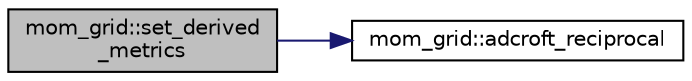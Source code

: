 digraph "mom_grid::set_derived_metrics"
{
 // INTERACTIVE_SVG=YES
 // LATEX_PDF_SIZE
  edge [fontname="Helvetica",fontsize="10",labelfontname="Helvetica",labelfontsize="10"];
  node [fontname="Helvetica",fontsize="10",shape=record];
  rankdir="LR";
  Node1 [label="mom_grid::set_derived\l_metrics",height=0.2,width=0.4,color="black", fillcolor="grey75", style="filled", fontcolor="black",tooltip="set_derived_metrics calculates metric terms that are derived from other metrics."];
  Node1 -> Node2 [color="midnightblue",fontsize="10",style="solid",fontname="Helvetica"];
  Node2 [label="mom_grid::adcroft_reciprocal",height=0.2,width=0.4,color="black", fillcolor="white", style="filled",URL="$namespacemom__grid.html#a49cb0213b535091f3c12e9152fbbda03",tooltip="Adcroft_reciprocal(x) = 1/x for |x|>0 or 0 for x=0."];
}
